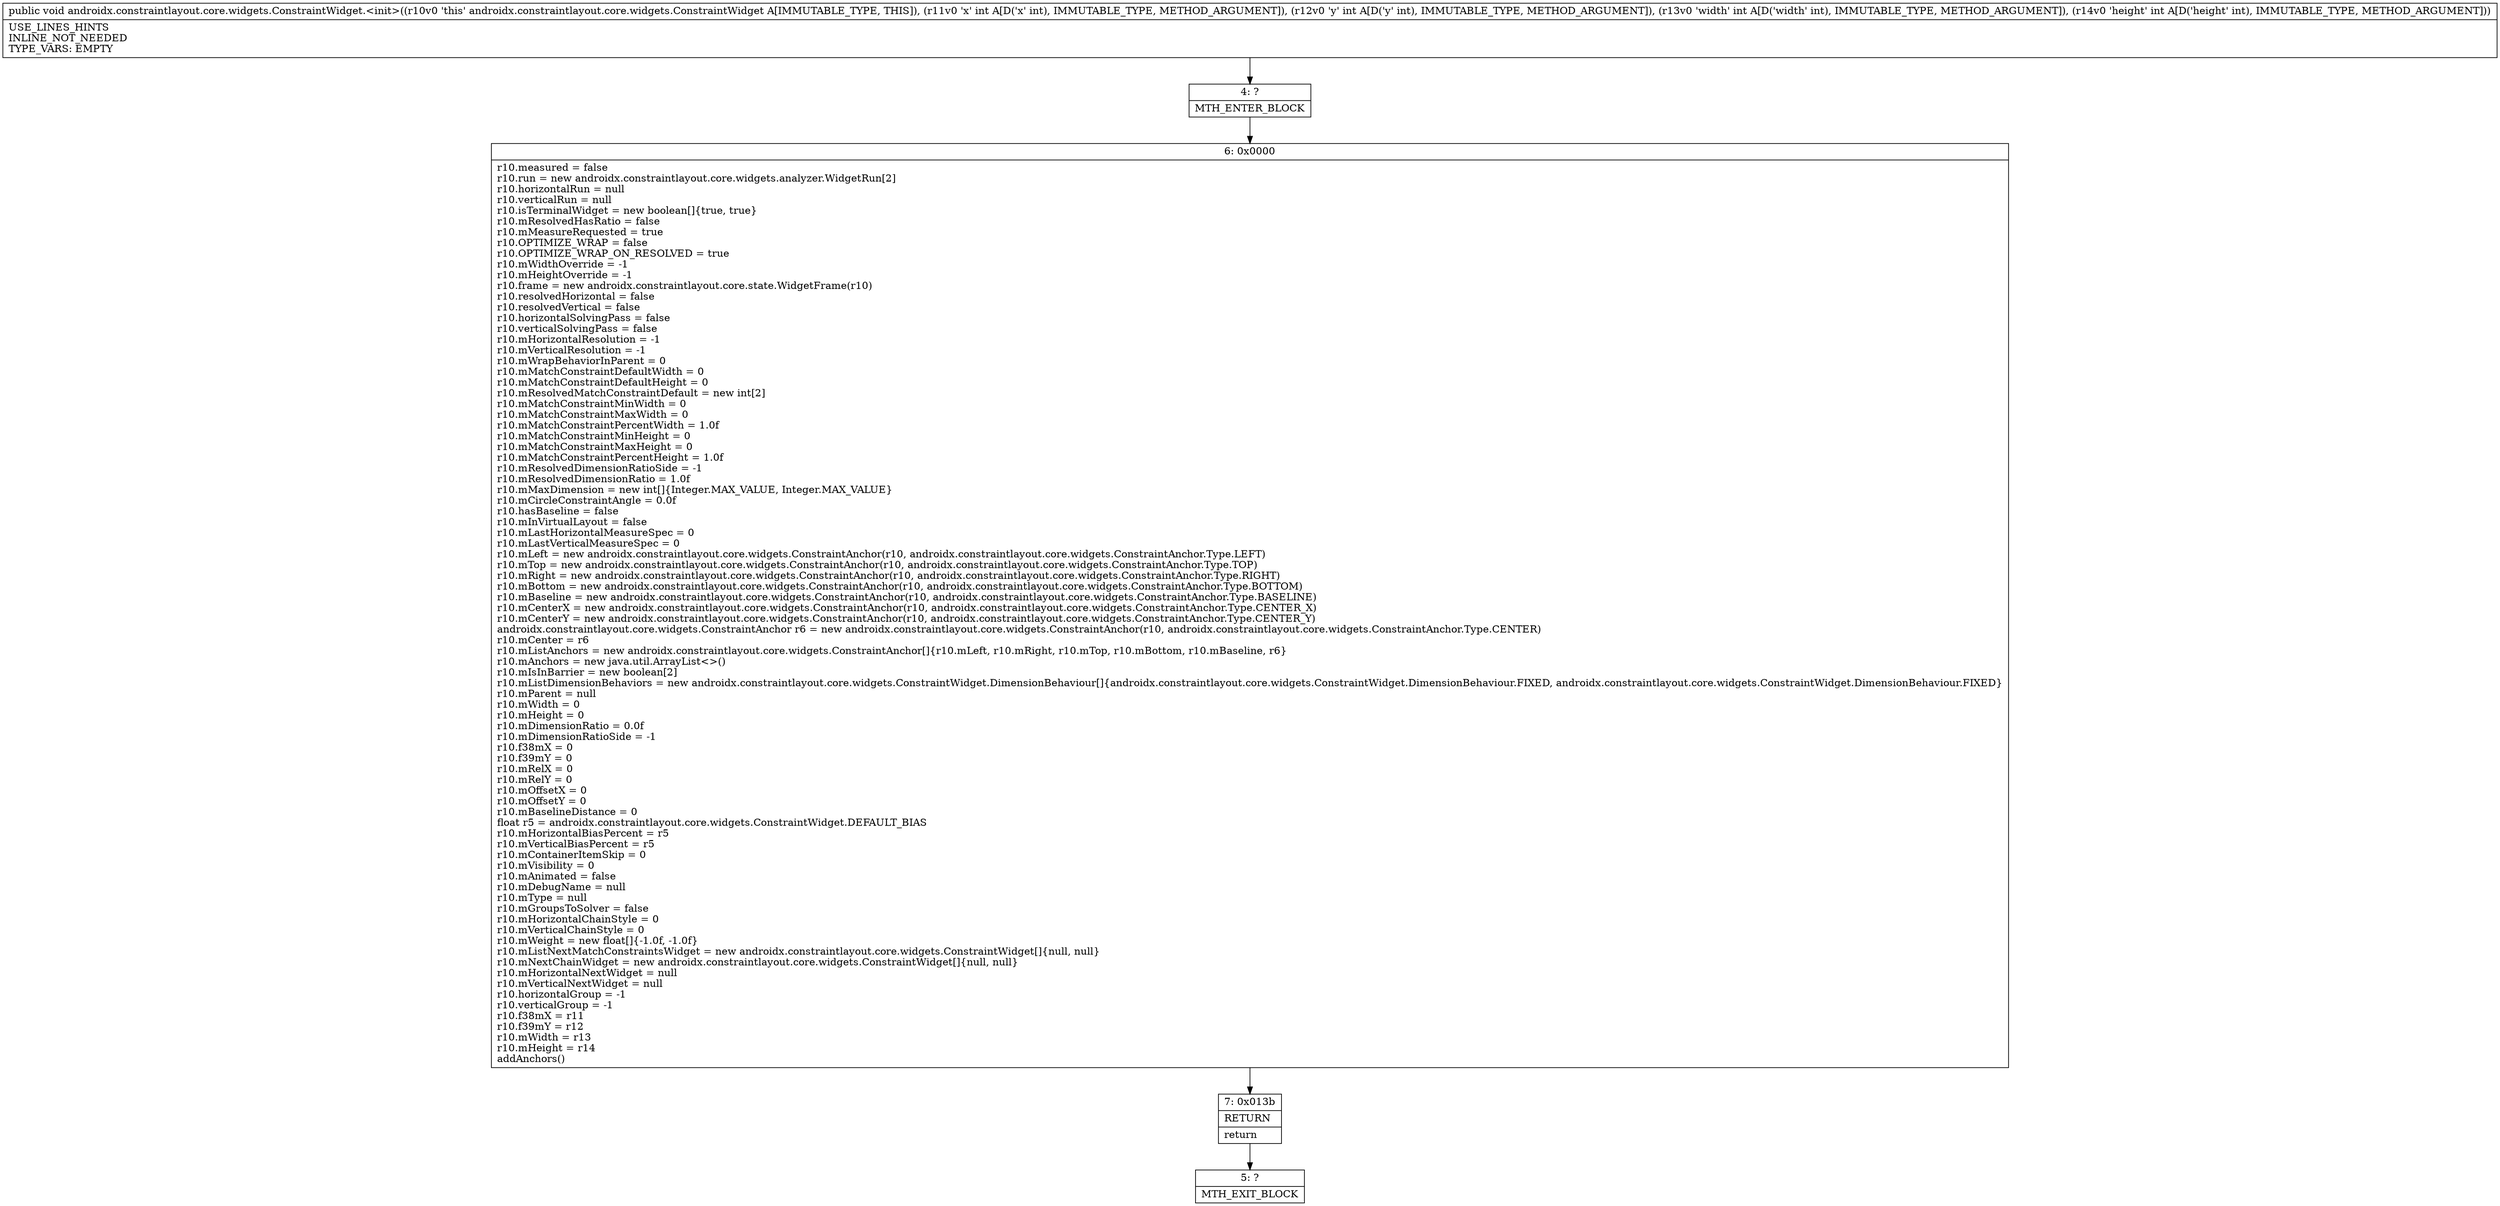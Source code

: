 digraph "CFG forandroidx.constraintlayout.core.widgets.ConstraintWidget.\<init\>(IIII)V" {
Node_4 [shape=record,label="{4\:\ ?|MTH_ENTER_BLOCK\l}"];
Node_6 [shape=record,label="{6\:\ 0x0000|r10.measured = false\lr10.run = new androidx.constraintlayout.core.widgets.analyzer.WidgetRun[2]\lr10.horizontalRun = null\lr10.verticalRun = null\lr10.isTerminalWidget = new boolean[]\{true, true\}\lr10.mResolvedHasRatio = false\lr10.mMeasureRequested = true\lr10.OPTIMIZE_WRAP = false\lr10.OPTIMIZE_WRAP_ON_RESOLVED = true\lr10.mWidthOverride = \-1\lr10.mHeightOverride = \-1\lr10.frame = new androidx.constraintlayout.core.state.WidgetFrame(r10)\lr10.resolvedHorizontal = false\lr10.resolvedVertical = false\lr10.horizontalSolvingPass = false\lr10.verticalSolvingPass = false\lr10.mHorizontalResolution = \-1\lr10.mVerticalResolution = \-1\lr10.mWrapBehaviorInParent = 0\lr10.mMatchConstraintDefaultWidth = 0\lr10.mMatchConstraintDefaultHeight = 0\lr10.mResolvedMatchConstraintDefault = new int[2]\lr10.mMatchConstraintMinWidth = 0\lr10.mMatchConstraintMaxWidth = 0\lr10.mMatchConstraintPercentWidth = 1.0f\lr10.mMatchConstraintMinHeight = 0\lr10.mMatchConstraintMaxHeight = 0\lr10.mMatchConstraintPercentHeight = 1.0f\lr10.mResolvedDimensionRatioSide = \-1\lr10.mResolvedDimensionRatio = 1.0f\lr10.mMaxDimension = new int[]\{Integer.MAX_VALUE, Integer.MAX_VALUE\}\lr10.mCircleConstraintAngle = 0.0f\lr10.hasBaseline = false\lr10.mInVirtualLayout = false\lr10.mLastHorizontalMeasureSpec = 0\lr10.mLastVerticalMeasureSpec = 0\lr10.mLeft = new androidx.constraintlayout.core.widgets.ConstraintAnchor(r10, androidx.constraintlayout.core.widgets.ConstraintAnchor.Type.LEFT)\lr10.mTop = new androidx.constraintlayout.core.widgets.ConstraintAnchor(r10, androidx.constraintlayout.core.widgets.ConstraintAnchor.Type.TOP)\lr10.mRight = new androidx.constraintlayout.core.widgets.ConstraintAnchor(r10, androidx.constraintlayout.core.widgets.ConstraintAnchor.Type.RIGHT)\lr10.mBottom = new androidx.constraintlayout.core.widgets.ConstraintAnchor(r10, androidx.constraintlayout.core.widgets.ConstraintAnchor.Type.BOTTOM)\lr10.mBaseline = new androidx.constraintlayout.core.widgets.ConstraintAnchor(r10, androidx.constraintlayout.core.widgets.ConstraintAnchor.Type.BASELINE)\lr10.mCenterX = new androidx.constraintlayout.core.widgets.ConstraintAnchor(r10, androidx.constraintlayout.core.widgets.ConstraintAnchor.Type.CENTER_X)\lr10.mCenterY = new androidx.constraintlayout.core.widgets.ConstraintAnchor(r10, androidx.constraintlayout.core.widgets.ConstraintAnchor.Type.CENTER_Y)\landroidx.constraintlayout.core.widgets.ConstraintAnchor r6 = new androidx.constraintlayout.core.widgets.ConstraintAnchor(r10, androidx.constraintlayout.core.widgets.ConstraintAnchor.Type.CENTER)\lr10.mCenter = r6\lr10.mListAnchors = new androidx.constraintlayout.core.widgets.ConstraintAnchor[]\{r10.mLeft, r10.mRight, r10.mTop, r10.mBottom, r10.mBaseline, r6\}\lr10.mAnchors = new java.util.ArrayList\<\>()\lr10.mIsInBarrier = new boolean[2]\lr10.mListDimensionBehaviors = new androidx.constraintlayout.core.widgets.ConstraintWidget.DimensionBehaviour[]\{androidx.constraintlayout.core.widgets.ConstraintWidget.DimensionBehaviour.FIXED, androidx.constraintlayout.core.widgets.ConstraintWidget.DimensionBehaviour.FIXED\}\lr10.mParent = null\lr10.mWidth = 0\lr10.mHeight = 0\lr10.mDimensionRatio = 0.0f\lr10.mDimensionRatioSide = \-1\lr10.f38mX = 0\lr10.f39mY = 0\lr10.mRelX = 0\lr10.mRelY = 0\lr10.mOffsetX = 0\lr10.mOffsetY = 0\lr10.mBaselineDistance = 0\lfloat r5 = androidx.constraintlayout.core.widgets.ConstraintWidget.DEFAULT_BIAS\lr10.mHorizontalBiasPercent = r5\lr10.mVerticalBiasPercent = r5\lr10.mContainerItemSkip = 0\lr10.mVisibility = 0\lr10.mAnimated = false\lr10.mDebugName = null\lr10.mType = null\lr10.mGroupsToSolver = false\lr10.mHorizontalChainStyle = 0\lr10.mVerticalChainStyle = 0\lr10.mWeight = new float[]\{\-1.0f, \-1.0f\}\lr10.mListNextMatchConstraintsWidget = new androidx.constraintlayout.core.widgets.ConstraintWidget[]\{null, null\}\lr10.mNextChainWidget = new androidx.constraintlayout.core.widgets.ConstraintWidget[]\{null, null\}\lr10.mHorizontalNextWidget = null\lr10.mVerticalNextWidget = null\lr10.horizontalGroup = \-1\lr10.verticalGroup = \-1\lr10.f38mX = r11\lr10.f39mY = r12\lr10.mWidth = r13\lr10.mHeight = r14\laddAnchors()\l}"];
Node_7 [shape=record,label="{7\:\ 0x013b|RETURN\l|return\l}"];
Node_5 [shape=record,label="{5\:\ ?|MTH_EXIT_BLOCK\l}"];
MethodNode[shape=record,label="{public void androidx.constraintlayout.core.widgets.ConstraintWidget.\<init\>((r10v0 'this' androidx.constraintlayout.core.widgets.ConstraintWidget A[IMMUTABLE_TYPE, THIS]), (r11v0 'x' int A[D('x' int), IMMUTABLE_TYPE, METHOD_ARGUMENT]), (r12v0 'y' int A[D('y' int), IMMUTABLE_TYPE, METHOD_ARGUMENT]), (r13v0 'width' int A[D('width' int), IMMUTABLE_TYPE, METHOD_ARGUMENT]), (r14v0 'height' int A[D('height' int), IMMUTABLE_TYPE, METHOD_ARGUMENT]))  | USE_LINES_HINTS\lINLINE_NOT_NEEDED\lTYPE_VARS: EMPTY\l}"];
MethodNode -> Node_4;Node_4 -> Node_6;
Node_6 -> Node_7;
Node_7 -> Node_5;
}


